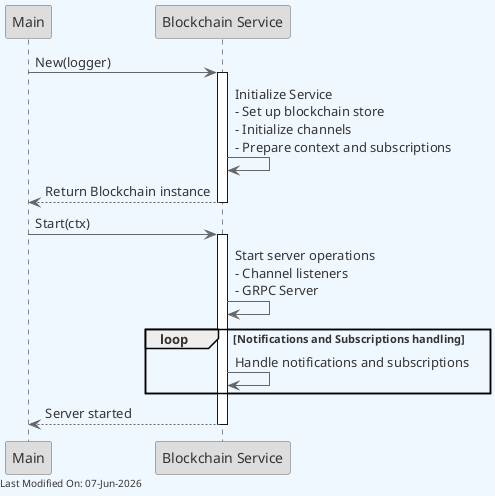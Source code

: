 
@startuml
skinparam backgroundColor #F0F8FF
skinparam defaultFontColor #333333
skinparam arrowColor #666666

' Define borders for all elements
skinparam entity {
  BorderColor #666666
  BackgroundColor #DDDDDD
}

skinparam control {
  BorderColor #666666
  BackgroundColor #DDDDDD
}

skinparam participant {
  BorderColor #666666
  BackgroundColor #DDDDDD
}



participant "Main" as Client
participant "Blockchain Service" as Service

Client -> Service: New(logger)
activate Service
Service -> Service: Initialize Service\n- Set up blockchain store\n- Initialize channels\n- Prepare context and subscriptions
Service --> Client: Return Blockchain instance
deactivate Service

Client -> Service: Start(ctx)
activate Service
Service -> Service: Start server operations\n- Channel listeners\n- GRPC Server
loop Notifications and Subscriptions handling
  Service -> Service: Handle notifications and subscriptions
end
Service --> Client: Server started
deactivate Service

left footer Last Modified On: %date("dd-MMM-yyyy")

@enduml
